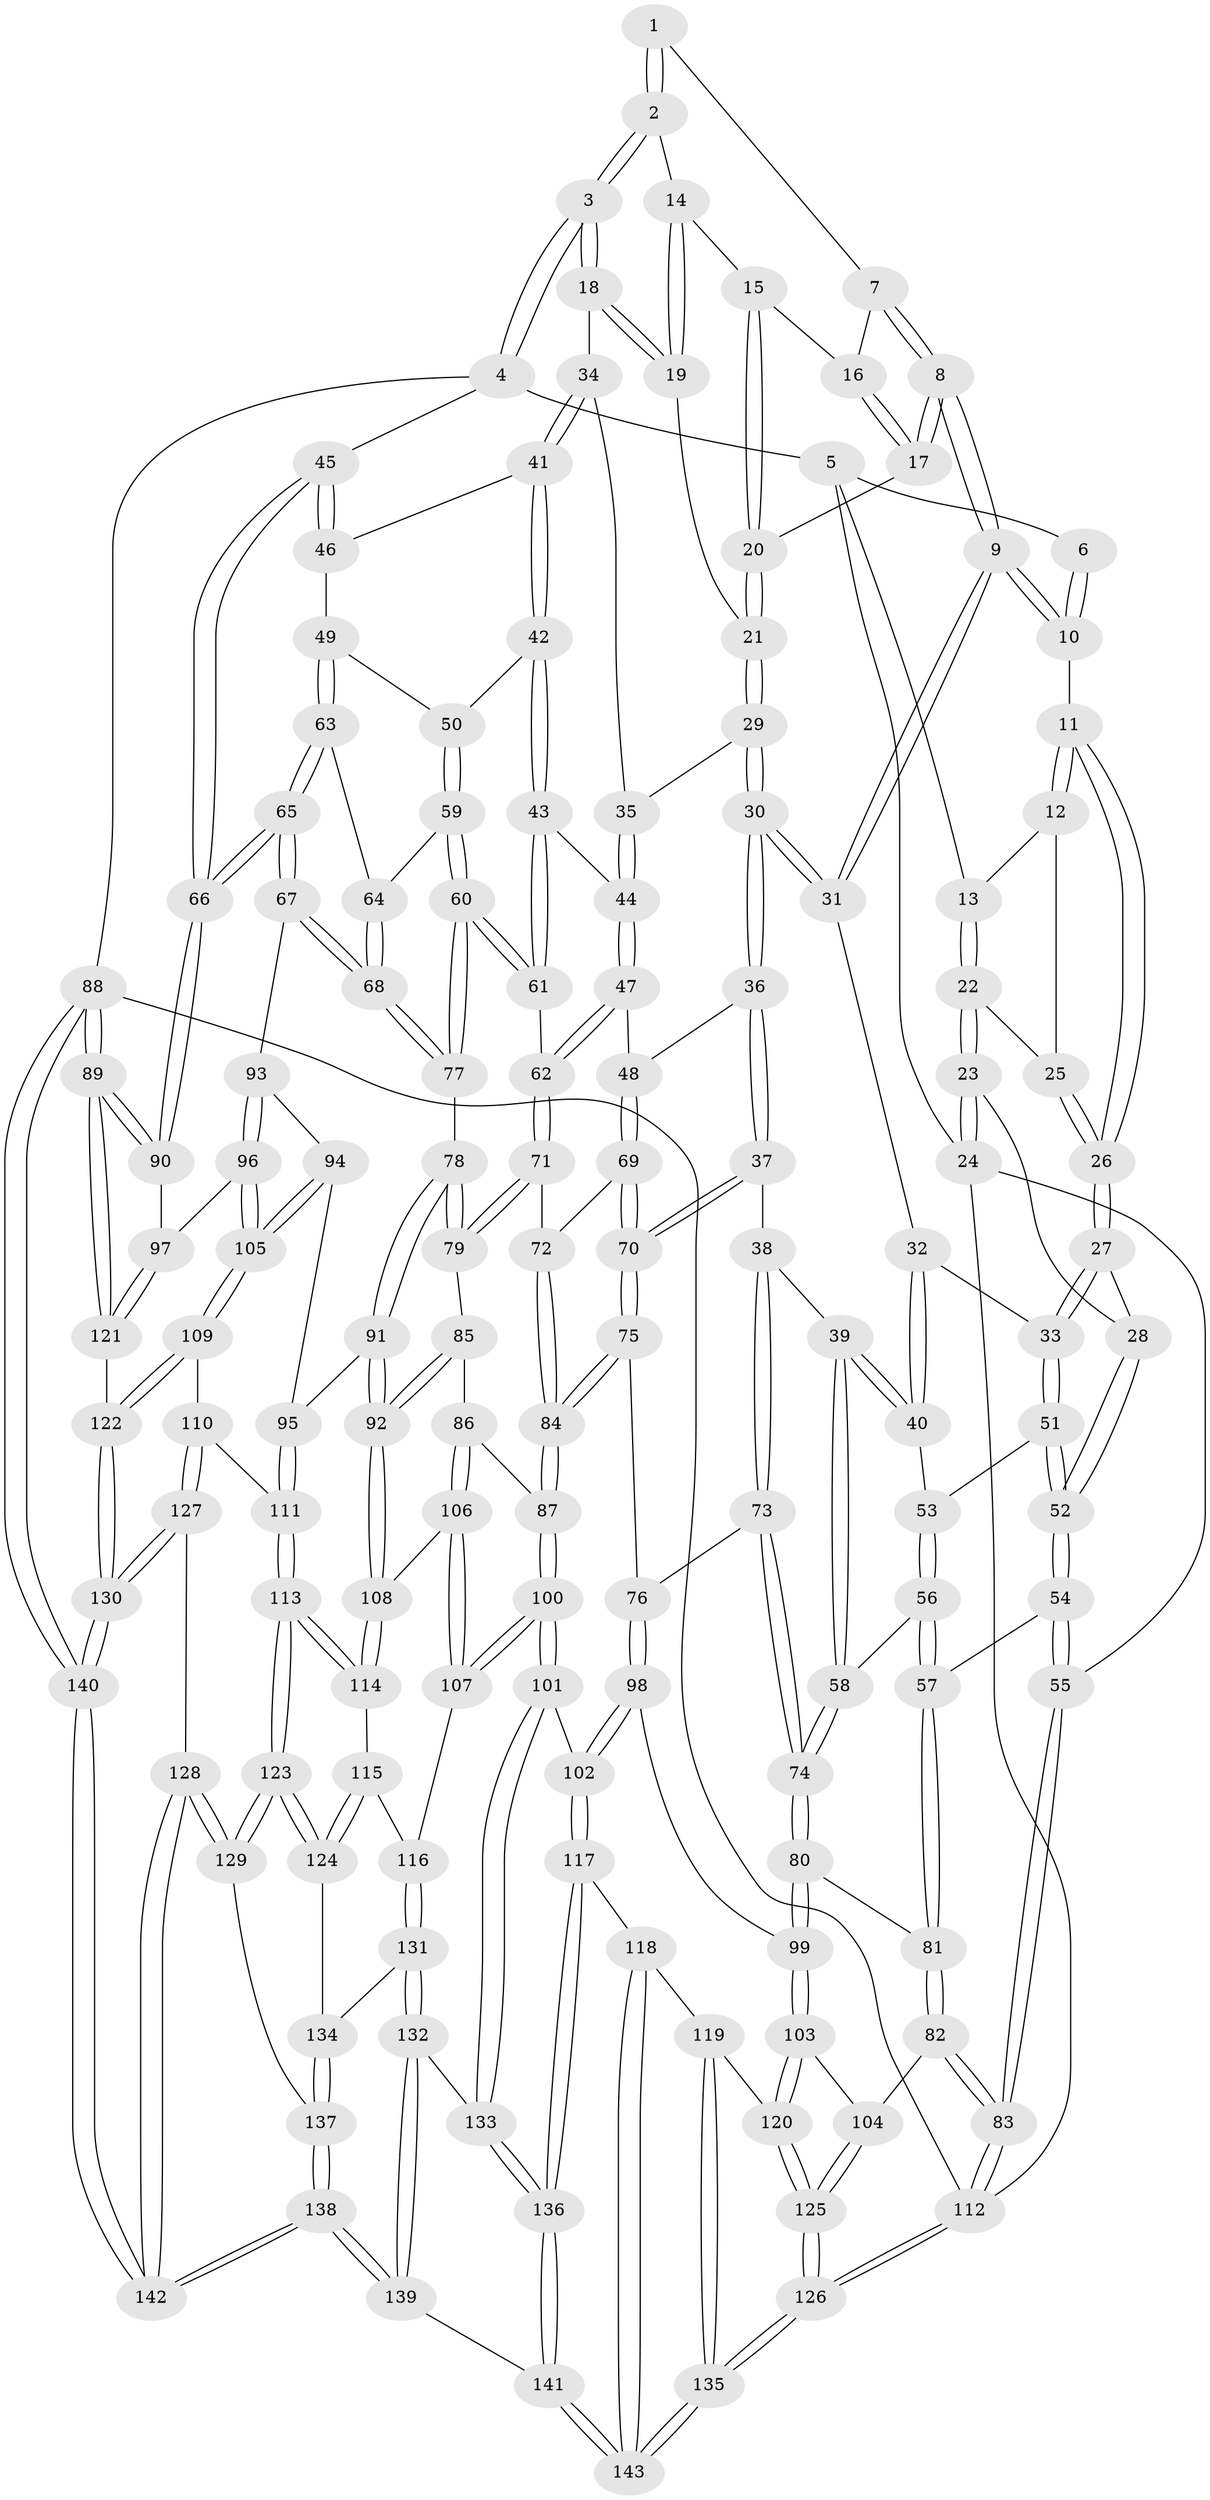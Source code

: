 // coarse degree distribution, {3: 0.2857142857142857, 1: 0.023809523809523808, 6: 0.16666666666666666, 2: 0.07142857142857142, 4: 0.2619047619047619, 5: 0.14285714285714285, 8: 0.023809523809523808, 7: 0.023809523809523808}
// Generated by graph-tools (version 1.1) at 2025/05/03/04/25 22:05:24]
// undirected, 143 vertices, 354 edges
graph export_dot {
graph [start="1"]
  node [color=gray90,style=filled];
  1 [pos="+0.4660606100258098+0"];
  2 [pos="+0.6747776781912811+0"];
  3 [pos="+1+0"];
  4 [pos="+1+0"];
  5 [pos="+0.011472156337137844+0"];
  6 [pos="+0.23567020492917345+0"];
  7 [pos="+0.4434980345538896+0"];
  8 [pos="+0.39387267104150775+0.15816779972040687"];
  9 [pos="+0.37597439094973395+0.17469181639952944"];
  10 [pos="+0.2752358076379517+0.1120587414435113"];
  11 [pos="+0.25104108913873113+0.12115973435452845"];
  12 [pos="+0.16608882156345103+0.10435036386462047"];
  13 [pos="+0.10730259860331613+0.08472472076876426"];
  14 [pos="+0.6731144070403404+0"];
  15 [pos="+0.6199954507228047+0.00421943657412732"];
  16 [pos="+0.5058817308178882+0.052721940315970904"];
  17 [pos="+0.4855580814059026+0.13019399227427572"];
  18 [pos="+0.8164627257210534+0.16770001445821514"];
  19 [pos="+0.7612691230974624+0.12920602753021826"];
  20 [pos="+0.6015868691941361+0.12052554962179565"];
  21 [pos="+0.6193693610180537+0.15097583490274977"];
  22 [pos="+0.05826304852337906+0.13010487912519625"];
  23 [pos="+0+0.2195599220128429"];
  24 [pos="+0+0.21652175731284437"];
  25 [pos="+0.1262546522442382+0.16333513978467712"];
  26 [pos="+0.1553057538291655+0.2395714896249994"];
  27 [pos="+0.14074105547277774+0.2640873618434707"];
  28 [pos="+0.07974777016645634+0.27558541497089656"];
  29 [pos="+0.6229391992919079+0.2544417188754784"];
  30 [pos="+0.49590950678964957+0.33622367433974965"];
  31 [pos="+0.3796071698626401+0.19590185229977383"];
  32 [pos="+0.3639320236691232+0.2127886176201074"];
  33 [pos="+0.2113831293146745+0.3128442784833687"];
  34 [pos="+0.8152642032933262+0.24639919135689953"];
  35 [pos="+0.6472564947548114+0.26358498270061953"];
  36 [pos="+0.4948512360886911+0.3495160567029143"];
  37 [pos="+0.4372029464117398+0.42061220070534944"];
  38 [pos="+0.41823913250646566+0.42591581826861163"];
  39 [pos="+0.37208392765041065+0.42777333581222415"];
  40 [pos="+0.30076579236703416+0.37102235022768526"];
  41 [pos="+0.8268966538190363+0.2623587854042126"];
  42 [pos="+0.7694938508279279+0.3873994200867492"];
  43 [pos="+0.7344068555922776+0.4007199139504988"];
  44 [pos="+0.7075126203210661+0.398548022412093"];
  45 [pos="+1+0.2914189926240041"];
  46 [pos="+0.8722153282043229+0.28067299138752727"];
  47 [pos="+0.6628869869009056+0.4292534444779165"];
  48 [pos="+0.5903431798875141+0.4320018017774027"];
  49 [pos="+0.8816922463453313+0.4229438321405518"];
  50 [pos="+0.8044343222524422+0.4169512968667528"];
  51 [pos="+0.226480046272711+0.36083194787118605"];
  52 [pos="+0.10372292614931175+0.4277061388872779"];
  53 [pos="+0.23362059596957582+0.3678750962885438"];
  54 [pos="+0.09866900207788629+0.4452132366187563"];
  55 [pos="+0+0.5084174749596423"];
  56 [pos="+0.23417299080768847+0.41494383095949394"];
  57 [pos="+0.14790617896606978+0.49688934653146344"];
  58 [pos="+0.287703176282392+0.4909139369917668"];
  59 [pos="+0.8079675089389954+0.5010577733710251"];
  60 [pos="+0.7871343580100959+0.5476177708598746"];
  61 [pos="+0.751179801369342+0.49815146613837324"];
  62 [pos="+0.6822172390656+0.48461854282372535"];
  63 [pos="+0.8986825545344469+0.4396941597139239"];
  64 [pos="+0.8785521515815752+0.4593802997988703"];
  65 [pos="+1+0.4983599715259996"];
  66 [pos="+1+0.48883154694995873"];
  67 [pos="+0.8467564130985472+0.6065244985018357"];
  68 [pos="+0.8463053992249558+0.6062430274033742"];
  69 [pos="+0.5903050923748682+0.45634608057743004"];
  70 [pos="+0.4826390193032779+0.5671536642012938"];
  71 [pos="+0.6633916140087941+0.5534679885503752"];
  72 [pos="+0.6102225967159578+0.5440142271336087"];
  73 [pos="+0.3412066768123405+0.6081891747966081"];
  74 [pos="+0.24449254383061067+0.5981639277961165"];
  75 [pos="+0.48769809337777936+0.6066465768820309"];
  76 [pos="+0.3970829962349777+0.6303727806627943"];
  77 [pos="+0.7896390058745372+0.5777629001130766"];
  78 [pos="+0.7693436171247015+0.5848341081058378"];
  79 [pos="+0.6788598137974462+0.5664496940578515"];
  80 [pos="+0.23845754699405552+0.6009357588649568"];
  81 [pos="+0.18456871981608203+0.5790506244923275"];
  82 [pos="+0+0.6693667998363497"];
  83 [pos="+0+0.6715271921121082"];
  84 [pos="+0.5158066715599917+0.6220890702659843"];
  85 [pos="+0.6560622665418336+0.6156247314897578"];
  86 [pos="+0.5577899247112914+0.6596690192263562"];
  87 [pos="+0.5201053509610155+0.6293168579123519"];
  88 [pos="+1+1"];
  89 [pos="+1+1"];
  90 [pos="+1+0.6663033198396794"];
  91 [pos="+0.701834111871752+0.6926556026349246"];
  92 [pos="+0.6893818020760778+0.6986982844969761"];
  93 [pos="+0.8474321181874251+0.6111256686284415"];
  94 [pos="+0.7834419367096669+0.7109045289948644"];
  95 [pos="+0.7650390761638171+0.7192869124366907"];
  96 [pos="+0.9098679517442346+0.7497207034020625"];
  97 [pos="+0.9287263397892649+0.7510394452174015"];
  98 [pos="+0.38441246433405035+0.7661034863956733"];
  99 [pos="+0.23220244023925043+0.7050812766362418"];
  100 [pos="+0.44796948187528324+0.8147404911326942"];
  101 [pos="+0.437676576687113+0.8198916676448074"];
  102 [pos="+0.4119406360128244+0.8264713955000907"];
  103 [pos="+0.20278237609294944+0.762413834205378"];
  104 [pos="+0.11591109006581707+0.7519157019013503"];
  105 [pos="+0.8736117386611206+0.7809087461532074"];
  106 [pos="+0.5789196904851632+0.6877053900251615"];
  107 [pos="+0.5657477745841686+0.8057111922935136"];
  108 [pos="+0.6808877528401378+0.7064477386303343"];
  109 [pos="+0.8597335056063826+0.7989798272096297"];
  110 [pos="+0.8520178288981909+0.8025211576618256"];
  111 [pos="+0.7724038872649049+0.808531203542484"];
  112 [pos="+0+1"];
  113 [pos="+0.7547059018964576+0.8177049286729915"];
  114 [pos="+0.682809176358263+0.7448453603251611"];
  115 [pos="+0.631955985395426+0.8040822467799359"];
  116 [pos="+0.569185905455524+0.8083849094230037"];
  117 [pos="+0.3766244303274004+0.8780311490882885"];
  118 [pos="+0.3716633271372582+0.8805060733845064"];
  119 [pos="+0.22600919829006114+0.8217212026946338"];
  120 [pos="+0.20361045177302994+0.7664052172485234"];
  121 [pos="+0.9840978299056788+0.8929655834566617"];
  122 [pos="+0.9165860576857+0.9053023242630077"];
  123 [pos="+0.7243616866648807+0.8706192189386389"];
  124 [pos="+0.6856383758663537+0.8541209945499291"];
  125 [pos="+0.07533258692219395+0.8745448621342828"];
  126 [pos="+0+1"];
  127 [pos="+0.82466463126956+0.9067579091034008"];
  128 [pos="+0.727278414270616+0.89395428757513"];
  129 [pos="+0.7269858655419643+0.8932205765497304"];
  130 [pos="+0.8708641498157873+0.965726669405569"];
  131 [pos="+0.5861380790416539+0.8909170770532959"];
  132 [pos="+0.5478934966897936+0.9207057259977238"];
  133 [pos="+0.5413787546403905+0.9218063052575772"];
  134 [pos="+0.589933327038444+0.8928743564470866"];
  135 [pos="+0+1"];
  136 [pos="+0.4768107924367782+0.9749265658705608"];
  137 [pos="+0.6141608849571359+0.9175303306116681"];
  138 [pos="+0.7060686244549489+1"];
  139 [pos="+0.6920705028384356+1"];
  140 [pos="+0.8317556385402572+1"];
  141 [pos="+0.5369517364626227+1"];
  142 [pos="+0.7116748901428308+1"];
  143 [pos="+0.11600447402335255+1"];
  1 -- 2;
  1 -- 2;
  1 -- 7;
  2 -- 3;
  2 -- 3;
  2 -- 14;
  3 -- 4;
  3 -- 4;
  3 -- 18;
  3 -- 18;
  4 -- 5;
  4 -- 45;
  4 -- 88;
  5 -- 6;
  5 -- 13;
  5 -- 24;
  6 -- 10;
  6 -- 10;
  7 -- 8;
  7 -- 8;
  7 -- 16;
  8 -- 9;
  8 -- 9;
  8 -- 17;
  8 -- 17;
  9 -- 10;
  9 -- 10;
  9 -- 31;
  9 -- 31;
  10 -- 11;
  11 -- 12;
  11 -- 12;
  11 -- 26;
  11 -- 26;
  12 -- 13;
  12 -- 25;
  13 -- 22;
  13 -- 22;
  14 -- 15;
  14 -- 19;
  14 -- 19;
  15 -- 16;
  15 -- 20;
  15 -- 20;
  16 -- 17;
  16 -- 17;
  17 -- 20;
  18 -- 19;
  18 -- 19;
  18 -- 34;
  19 -- 21;
  20 -- 21;
  20 -- 21;
  21 -- 29;
  21 -- 29;
  22 -- 23;
  22 -- 23;
  22 -- 25;
  23 -- 24;
  23 -- 24;
  23 -- 28;
  24 -- 55;
  24 -- 112;
  25 -- 26;
  25 -- 26;
  26 -- 27;
  26 -- 27;
  27 -- 28;
  27 -- 33;
  27 -- 33;
  28 -- 52;
  28 -- 52;
  29 -- 30;
  29 -- 30;
  29 -- 35;
  30 -- 31;
  30 -- 31;
  30 -- 36;
  30 -- 36;
  31 -- 32;
  32 -- 33;
  32 -- 40;
  32 -- 40;
  33 -- 51;
  33 -- 51;
  34 -- 35;
  34 -- 41;
  34 -- 41;
  35 -- 44;
  35 -- 44;
  36 -- 37;
  36 -- 37;
  36 -- 48;
  37 -- 38;
  37 -- 70;
  37 -- 70;
  38 -- 39;
  38 -- 73;
  38 -- 73;
  39 -- 40;
  39 -- 40;
  39 -- 58;
  39 -- 58;
  40 -- 53;
  41 -- 42;
  41 -- 42;
  41 -- 46;
  42 -- 43;
  42 -- 43;
  42 -- 50;
  43 -- 44;
  43 -- 61;
  43 -- 61;
  44 -- 47;
  44 -- 47;
  45 -- 46;
  45 -- 46;
  45 -- 66;
  45 -- 66;
  46 -- 49;
  47 -- 48;
  47 -- 62;
  47 -- 62;
  48 -- 69;
  48 -- 69;
  49 -- 50;
  49 -- 63;
  49 -- 63;
  50 -- 59;
  50 -- 59;
  51 -- 52;
  51 -- 52;
  51 -- 53;
  52 -- 54;
  52 -- 54;
  53 -- 56;
  53 -- 56;
  54 -- 55;
  54 -- 55;
  54 -- 57;
  55 -- 83;
  55 -- 83;
  56 -- 57;
  56 -- 57;
  56 -- 58;
  57 -- 81;
  57 -- 81;
  58 -- 74;
  58 -- 74;
  59 -- 60;
  59 -- 60;
  59 -- 64;
  60 -- 61;
  60 -- 61;
  60 -- 77;
  60 -- 77;
  61 -- 62;
  62 -- 71;
  62 -- 71;
  63 -- 64;
  63 -- 65;
  63 -- 65;
  64 -- 68;
  64 -- 68;
  65 -- 66;
  65 -- 66;
  65 -- 67;
  65 -- 67;
  66 -- 90;
  66 -- 90;
  67 -- 68;
  67 -- 68;
  67 -- 93;
  68 -- 77;
  68 -- 77;
  69 -- 70;
  69 -- 70;
  69 -- 72;
  70 -- 75;
  70 -- 75;
  71 -- 72;
  71 -- 79;
  71 -- 79;
  72 -- 84;
  72 -- 84;
  73 -- 74;
  73 -- 74;
  73 -- 76;
  74 -- 80;
  74 -- 80;
  75 -- 76;
  75 -- 84;
  75 -- 84;
  76 -- 98;
  76 -- 98;
  77 -- 78;
  78 -- 79;
  78 -- 79;
  78 -- 91;
  78 -- 91;
  79 -- 85;
  80 -- 81;
  80 -- 99;
  80 -- 99;
  81 -- 82;
  81 -- 82;
  82 -- 83;
  82 -- 83;
  82 -- 104;
  83 -- 112;
  83 -- 112;
  84 -- 87;
  84 -- 87;
  85 -- 86;
  85 -- 92;
  85 -- 92;
  86 -- 87;
  86 -- 106;
  86 -- 106;
  87 -- 100;
  87 -- 100;
  88 -- 89;
  88 -- 89;
  88 -- 140;
  88 -- 140;
  88 -- 112;
  89 -- 90;
  89 -- 90;
  89 -- 121;
  89 -- 121;
  90 -- 97;
  91 -- 92;
  91 -- 92;
  91 -- 95;
  92 -- 108;
  92 -- 108;
  93 -- 94;
  93 -- 96;
  93 -- 96;
  94 -- 95;
  94 -- 105;
  94 -- 105;
  95 -- 111;
  95 -- 111;
  96 -- 97;
  96 -- 105;
  96 -- 105;
  97 -- 121;
  97 -- 121;
  98 -- 99;
  98 -- 102;
  98 -- 102;
  99 -- 103;
  99 -- 103;
  100 -- 101;
  100 -- 101;
  100 -- 107;
  100 -- 107;
  101 -- 102;
  101 -- 133;
  101 -- 133;
  102 -- 117;
  102 -- 117;
  103 -- 104;
  103 -- 120;
  103 -- 120;
  104 -- 125;
  104 -- 125;
  105 -- 109;
  105 -- 109;
  106 -- 107;
  106 -- 107;
  106 -- 108;
  107 -- 116;
  108 -- 114;
  108 -- 114;
  109 -- 110;
  109 -- 122;
  109 -- 122;
  110 -- 111;
  110 -- 127;
  110 -- 127;
  111 -- 113;
  111 -- 113;
  112 -- 126;
  112 -- 126;
  113 -- 114;
  113 -- 114;
  113 -- 123;
  113 -- 123;
  114 -- 115;
  115 -- 116;
  115 -- 124;
  115 -- 124;
  116 -- 131;
  116 -- 131;
  117 -- 118;
  117 -- 136;
  117 -- 136;
  118 -- 119;
  118 -- 143;
  118 -- 143;
  119 -- 120;
  119 -- 135;
  119 -- 135;
  120 -- 125;
  120 -- 125;
  121 -- 122;
  122 -- 130;
  122 -- 130;
  123 -- 124;
  123 -- 124;
  123 -- 129;
  123 -- 129;
  124 -- 134;
  125 -- 126;
  125 -- 126;
  126 -- 135;
  126 -- 135;
  127 -- 128;
  127 -- 130;
  127 -- 130;
  128 -- 129;
  128 -- 129;
  128 -- 142;
  128 -- 142;
  129 -- 137;
  130 -- 140;
  130 -- 140;
  131 -- 132;
  131 -- 132;
  131 -- 134;
  132 -- 133;
  132 -- 139;
  132 -- 139;
  133 -- 136;
  133 -- 136;
  134 -- 137;
  134 -- 137;
  135 -- 143;
  135 -- 143;
  136 -- 141;
  136 -- 141;
  137 -- 138;
  137 -- 138;
  138 -- 139;
  138 -- 139;
  138 -- 142;
  138 -- 142;
  139 -- 141;
  140 -- 142;
  140 -- 142;
  141 -- 143;
  141 -- 143;
}
